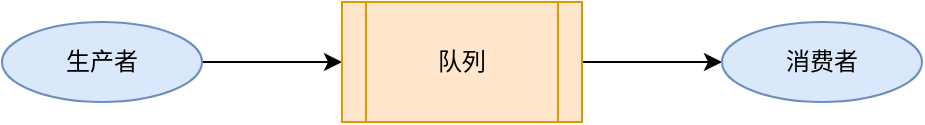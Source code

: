 <mxfile version="13.10.0" type="github">
  <diagram id="BQV4UrW2nJUJ0BOvXX9o" name="第 1 页">
    <mxGraphModel dx="946" dy="462" grid="1" gridSize="10" guides="1" tooltips="1" connect="1" arrows="1" fold="1" page="1" pageScale="1" pageWidth="827" pageHeight="1169" math="0" shadow="0">
      <root>
        <mxCell id="0" />
        <mxCell id="1" parent="0" />
        <mxCell id="K4mkRZeemjEDkVLD8lrk-7" value="" style="edgeStyle=orthogonalEdgeStyle;rounded=0;orthogonalLoop=1;jettySize=auto;html=1;" edge="1" parent="1" source="K4mkRZeemjEDkVLD8lrk-1" target="K4mkRZeemjEDkVLD8lrk-5">
          <mxGeometry relative="1" as="geometry" />
        </mxCell>
        <mxCell id="K4mkRZeemjEDkVLD8lrk-1" value="生产者" style="ellipse;whiteSpace=wrap;html=1;fillColor=#dae8fc;strokeColor=#6c8ebf;" vertex="1" parent="1">
          <mxGeometry x="110" y="220" width="100" height="40" as="geometry" />
        </mxCell>
        <mxCell id="K4mkRZeemjEDkVLD8lrk-8" value="" style="edgeStyle=orthogonalEdgeStyle;rounded=0;orthogonalLoop=1;jettySize=auto;html=1;" edge="1" parent="1" source="K4mkRZeemjEDkVLD8lrk-5" target="K4mkRZeemjEDkVLD8lrk-6">
          <mxGeometry relative="1" as="geometry" />
        </mxCell>
        <mxCell id="K4mkRZeemjEDkVLD8lrk-5" value="队列" style="shape=process;whiteSpace=wrap;html=1;backgroundOutline=1;fillColor=#ffe6cc;strokeColor=#d79b00;" vertex="1" parent="1">
          <mxGeometry x="280" y="210" width="120" height="60" as="geometry" />
        </mxCell>
        <mxCell id="K4mkRZeemjEDkVLD8lrk-6" value="消费者" style="ellipse;whiteSpace=wrap;html=1;fillColor=#dae8fc;strokeColor=#6c8ebf;" vertex="1" parent="1">
          <mxGeometry x="470" y="220" width="100" height="40" as="geometry" />
        </mxCell>
      </root>
    </mxGraphModel>
  </diagram>
</mxfile>
